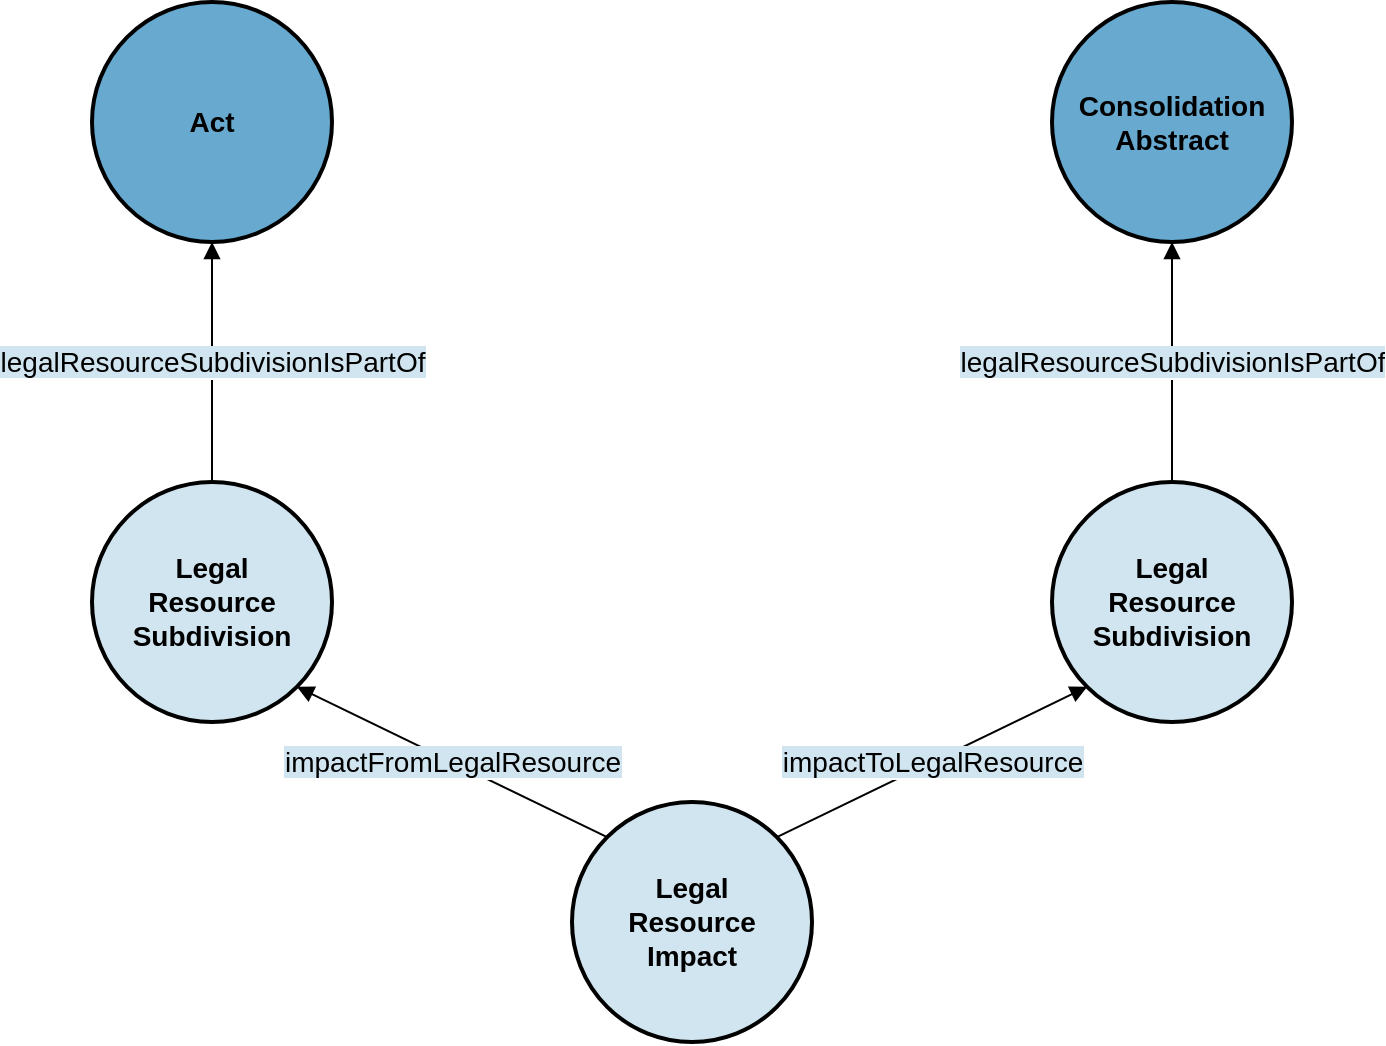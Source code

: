 <mxfile scale="3" border="10">
    <diagram id="bZ5vdFED0HxuOj-mL_6w" name="Page-1">
        <mxGraphModel dx="619" dy="457" grid="1" gridSize="10" guides="1" tooltips="1" connect="1" arrows="1" fold="1" page="1" pageScale="1" pageWidth="827" pageHeight="1169" math="0" shadow="0">
            <root>
                <mxCell id="0"/>
                <mxCell id="1" parent="0"/>
                <mxCell id="31" value="&lt;b&gt;Act&lt;br&gt;&lt;/b&gt;" style="ellipse;whiteSpace=wrap;html=1;rounded=0;shadow=0;glass=0;comic=0;strokeColor=#000000;strokeWidth=2;fillColor=#67A9CF;gradientColor=none;fontSize=14;fontColor=#000000;align=center;" parent="1" vertex="1">
                    <mxGeometry x="120" y="160" width="120" height="120" as="geometry"/>
                </mxCell>
                <mxCell id="34" value="&lt;b&gt;Legal&lt;br&gt;Resource&lt;br&gt;Impact&lt;/b&gt;" style="ellipse;whiteSpace=wrap;html=1;rounded=0;shadow=0;glass=0;comic=0;strokeColor=#000000;strokeWidth=2;fillColor=#D1E5F0;gradientColor=none;fontSize=14;fontColor=#000000;align=center;" parent="1" vertex="1">
                    <mxGeometry x="360" y="560" width="120" height="120" as="geometry"/>
                </mxCell>
                <mxCell id="40" value="&lt;b&gt;Legal&lt;br&gt;Resource&lt;br&gt;Subdivision&lt;/b&gt;" style="ellipse;whiteSpace=wrap;html=1;rounded=0;shadow=0;glass=0;comic=0;strokeColor=#000000;strokeWidth=2;fillColor=#D1E5F0;gradientColor=none;fontSize=14;fontColor=#000000;align=center;" parent="1" vertex="1">
                    <mxGeometry x="120" y="400" width="120" height="120" as="geometry"/>
                </mxCell>
                <mxCell id="41" value="&lt;b&gt;Consolidation&lt;br&gt;Abstract&lt;br&gt;&lt;/b&gt;" style="ellipse;whiteSpace=wrap;html=1;rounded=0;shadow=0;glass=0;comic=0;strokeColor=#000000;strokeWidth=2;fillColor=#67A9CF;gradientColor=none;fontSize=14;fontColor=#000000;align=center;" parent="1" vertex="1">
                    <mxGeometry x="600" y="160" width="120" height="120" as="geometry"/>
                </mxCell>
                <mxCell id="42" value="&lt;b&gt;Legal&lt;br&gt;Resource&lt;br&gt;Subdivision&lt;/b&gt;" style="ellipse;whiteSpace=wrap;html=1;rounded=0;shadow=0;glass=0;comic=0;strokeColor=#000000;strokeWidth=2;fillColor=#D1E5F0;gradientColor=none;fontSize=14;fontColor=#000000;align=center;" parent="1" vertex="1">
                    <mxGeometry x="600" y="400" width="120" height="120" as="geometry"/>
                </mxCell>
                <mxCell id="43" value="&lt;span style=&quot;background-color: rgb(209, 229, 240);&quot;&gt;impactFromLegalResource&lt;/span&gt;" style="endArrow=block;html=1;strokeColor=#000000;fontSize=14;fontColor=#000000;endFill=1;entryX=1;entryY=1;entryDx=0;entryDy=0;exitX=0;exitY=0;exitDx=0;exitDy=0;" parent="1" source="34" target="40" edge="1">
                    <mxGeometry width="50" height="50" relative="1" as="geometry">
                        <mxPoint x="210" y="640" as="sourcePoint"/>
                        <mxPoint x="410" y="510" as="targetPoint"/>
                        <Array as="points"/>
                    </mxGeometry>
                </mxCell>
                <mxCell id="44" value="&lt;span style=&quot;background-color: rgb(209, 229, 240);&quot;&gt;impactToLegalResource&lt;/span&gt;" style="endArrow=block;html=1;strokeColor=#000000;fontSize=14;fontColor=#000000;endFill=1;entryX=0;entryY=1;entryDx=0;entryDy=0;exitX=1;exitY=0;exitDx=0;exitDy=0;" parent="1" source="34" target="42" edge="1">
                    <mxGeometry width="50" height="50" relative="1" as="geometry">
                        <mxPoint x="387.574" y="587.574" as="sourcePoint"/>
                        <mxPoint x="232.426" y="522.426" as="targetPoint"/>
                        <Array as="points"/>
                    </mxGeometry>
                </mxCell>
                <mxCell id="45" value="&lt;span style=&quot;background-color: rgb(209, 229, 240);&quot;&gt;legalResourceSubdivisionIsPartOf&lt;/span&gt;" style="endArrow=block;html=1;strokeColor=#000000;fontSize=14;fontColor=#000000;endFill=1;entryX=0.5;entryY=1;entryDx=0;entryDy=0;exitX=0.5;exitY=0;exitDx=0;exitDy=0;" parent="1" source="40" target="31" edge="1">
                    <mxGeometry width="50" height="50" relative="1" as="geometry">
                        <mxPoint x="397.574" y="597.574" as="sourcePoint"/>
                        <mxPoint x="242.426" y="532.426" as="targetPoint"/>
                        <Array as="points"/>
                    </mxGeometry>
                </mxCell>
                <mxCell id="46" value="&lt;span style=&quot;background-color: rgb(209, 229, 240);&quot;&gt;legalResourceSubdivisionIsPartOf&lt;/span&gt;" style="endArrow=block;html=1;strokeColor=#000000;fontSize=14;fontColor=#000000;endFill=1;entryX=0.5;entryY=1;entryDx=0;entryDy=0;exitX=0.5;exitY=0;exitDx=0;exitDy=0;" parent="1" source="42" target="41" edge="1">
                    <mxGeometry width="50" height="50" relative="1" as="geometry">
                        <mxPoint x="190" y="410" as="sourcePoint"/>
                        <mxPoint x="190" y="330" as="targetPoint"/>
                        <Array as="points"/>
                    </mxGeometry>
                </mxCell>
            </root>
        </mxGraphModel>
    </diagram>
</mxfile>